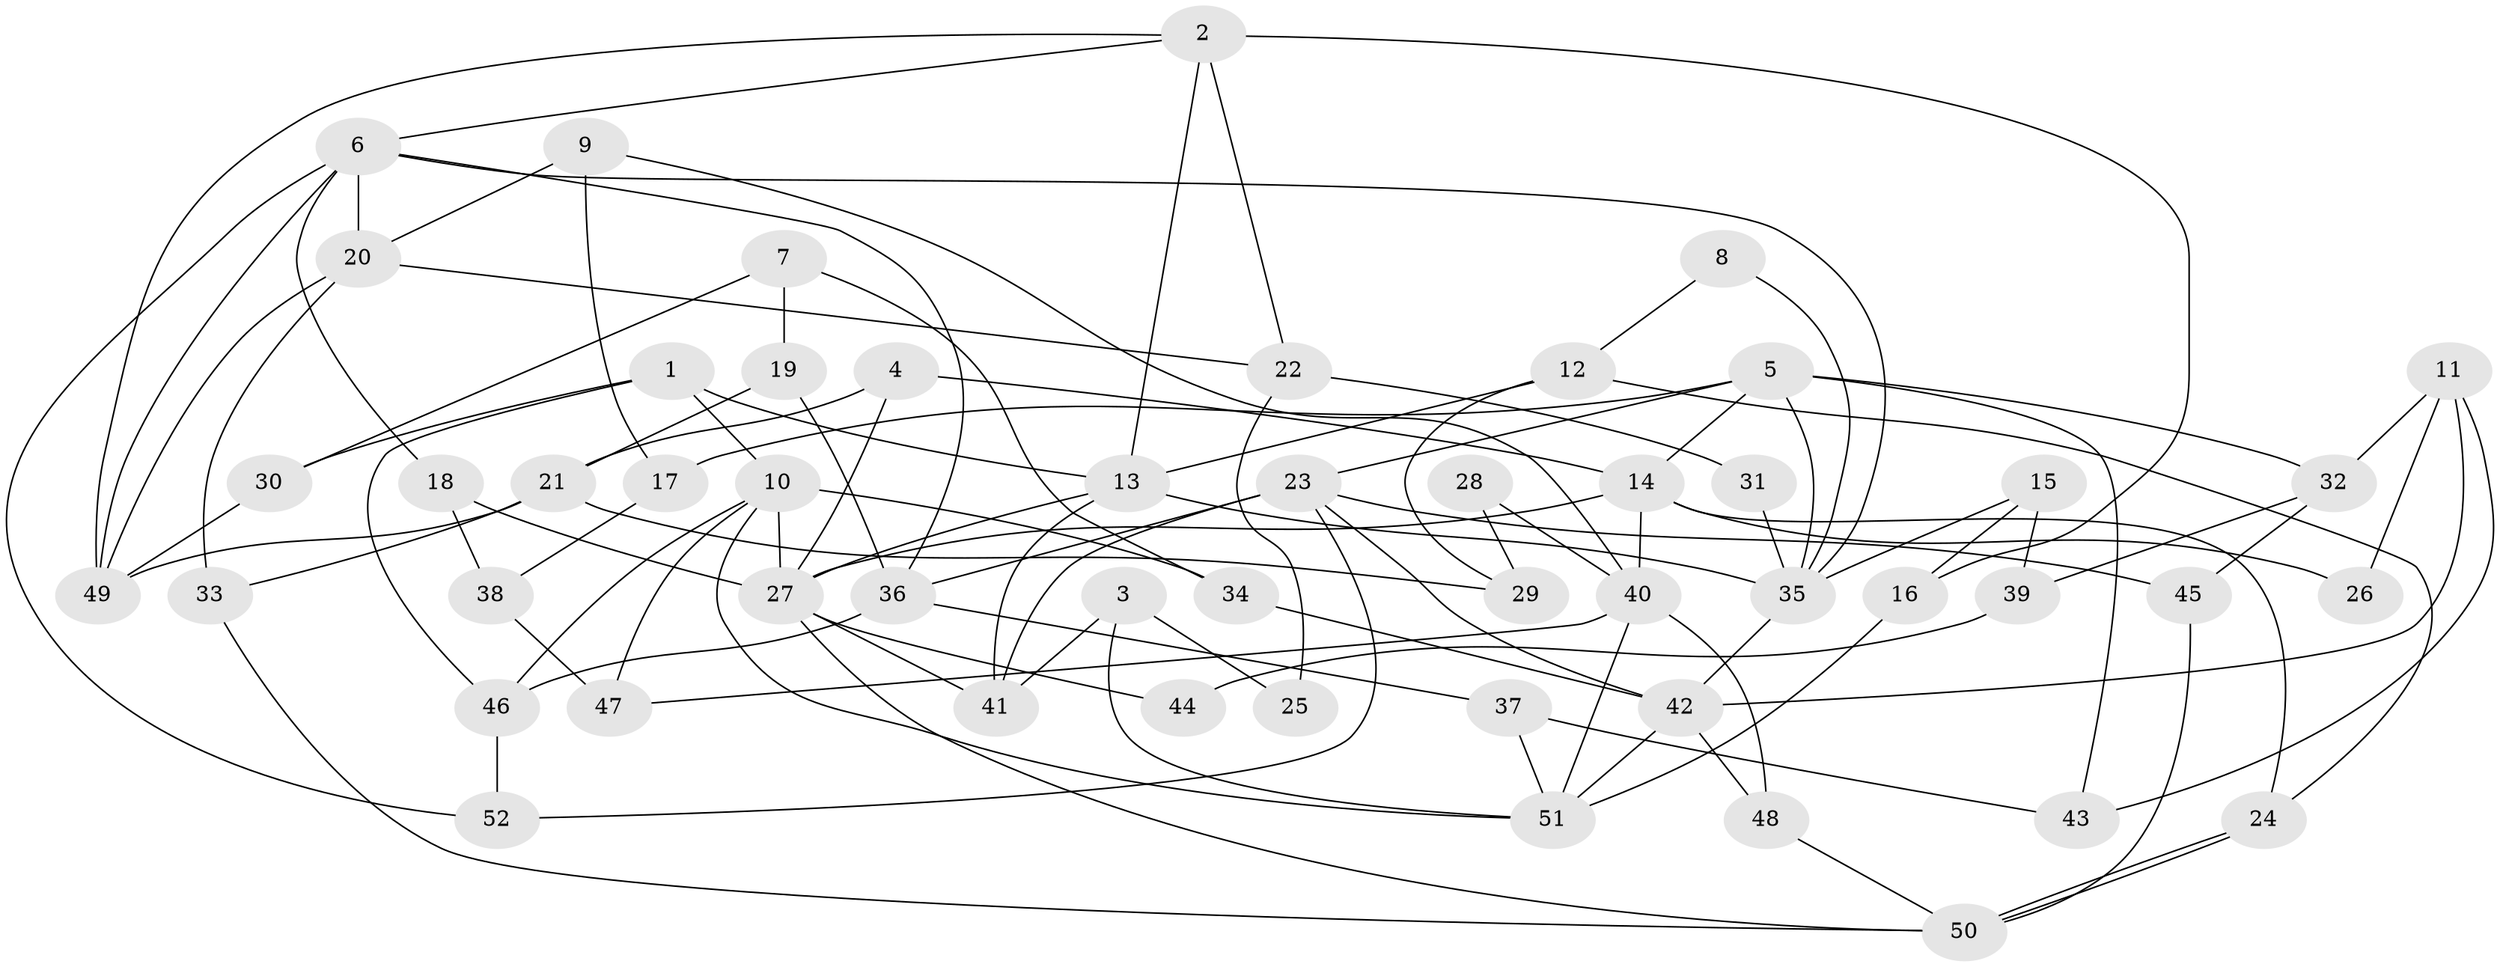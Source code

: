 // coarse degree distribution, {5: 0.0625, 7: 0.15625, 3: 0.25, 8: 0.125, 4: 0.09375, 6: 0.1875, 9: 0.03125, 2: 0.09375}
// Generated by graph-tools (version 1.1) at 2025/41/03/06/25 10:41:59]
// undirected, 52 vertices, 104 edges
graph export_dot {
graph [start="1"]
  node [color=gray90,style=filled];
  1;
  2;
  3;
  4;
  5;
  6;
  7;
  8;
  9;
  10;
  11;
  12;
  13;
  14;
  15;
  16;
  17;
  18;
  19;
  20;
  21;
  22;
  23;
  24;
  25;
  26;
  27;
  28;
  29;
  30;
  31;
  32;
  33;
  34;
  35;
  36;
  37;
  38;
  39;
  40;
  41;
  42;
  43;
  44;
  45;
  46;
  47;
  48;
  49;
  50;
  51;
  52;
  1 -- 13;
  1 -- 46;
  1 -- 10;
  1 -- 30;
  2 -- 13;
  2 -- 6;
  2 -- 16;
  2 -- 22;
  2 -- 49;
  3 -- 51;
  3 -- 41;
  3 -- 25;
  4 -- 27;
  4 -- 14;
  4 -- 21;
  5 -- 43;
  5 -- 35;
  5 -- 14;
  5 -- 17;
  5 -- 23;
  5 -- 32;
  6 -- 20;
  6 -- 35;
  6 -- 18;
  6 -- 36;
  6 -- 49;
  6 -- 52;
  7 -- 19;
  7 -- 30;
  7 -- 34;
  8 -- 35;
  8 -- 12;
  9 -- 20;
  9 -- 40;
  9 -- 17;
  10 -- 51;
  10 -- 27;
  10 -- 34;
  10 -- 46;
  10 -- 47;
  11 -- 42;
  11 -- 32;
  11 -- 26;
  11 -- 43;
  12 -- 13;
  12 -- 24;
  12 -- 29;
  13 -- 27;
  13 -- 41;
  13 -- 35;
  14 -- 40;
  14 -- 24;
  14 -- 26;
  14 -- 27;
  15 -- 35;
  15 -- 16;
  15 -- 39;
  16 -- 51;
  17 -- 38;
  18 -- 27;
  18 -- 38;
  19 -- 36;
  19 -- 21;
  20 -- 33;
  20 -- 49;
  20 -- 22;
  21 -- 49;
  21 -- 29;
  21 -- 33;
  22 -- 25;
  22 -- 31;
  23 -- 52;
  23 -- 36;
  23 -- 41;
  23 -- 42;
  23 -- 45;
  24 -- 50;
  24 -- 50;
  27 -- 41;
  27 -- 44;
  27 -- 50;
  28 -- 29;
  28 -- 40;
  30 -- 49;
  31 -- 35;
  32 -- 45;
  32 -- 39;
  33 -- 50;
  34 -- 42;
  35 -- 42;
  36 -- 37;
  36 -- 46;
  37 -- 51;
  37 -- 43;
  38 -- 47;
  39 -- 44;
  40 -- 47;
  40 -- 48;
  40 -- 51;
  42 -- 48;
  42 -- 51;
  45 -- 50;
  46 -- 52;
  48 -- 50;
}
